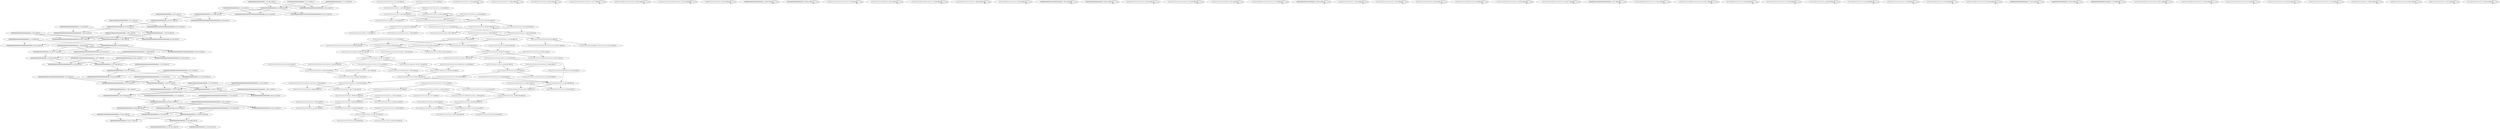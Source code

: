 digraph G {
    "00000010000000000000000000_1-26:5-LEN:26" -> "00000000000000000000_8-27:362-LEN:20";
    "00000010000000000000000000_1-26:5-LEN:26" -> "00000000000000000001000000000000000_8-42:9-LEN:35";
    "00000010000000000000000000_1-26:5-LEN:26" -> "0000000000000000000000000000000000_8-42:11-LEN:34";
    "11111111111111111111_8-28:16-LEN:20" -> "111111111111111111111_10-30:121-LEN:21";
    "000000000000000000000000000_1-28:6-LEN:27" -> "00000000000000000000000000000000_10-42:9-LEN:32";
    "000000000000000000000000000_1-28:6-LEN:27" -> "000000000000000000010000000000000_10-42:15-LEN:33";
    "000000000000000000000000000_1-28:6-LEN:27" -> "00000000000000000000_10-29:331-LEN:20";
    "10000000000000000000_17-36:5-LEN:20" -> "00000000000000000000_18-37:389-LEN:20";
    "10000000000000000000_17-36:5-LEN:20" -> "000000000000000000000000_18-42:5-LEN:24";
    "00000000000000000000_8-27:362-LEN:20" -> "00000000000000000000_9-28:349-LEN:20";
    "00000000000000000000_8-27:362-LEN:20" -> "000000000000000000000000000000000_9-42:16-LEN:33";
    "00000000000000000000_3-23:5-LEN:20" -> "0000000000000000000000000000000000000_5-42:6-LEN:37";
    "00000000000000000000_3-23:5-LEN:20" -> "00000000000000000000_5-24:377-LEN:20";
    "00000000000000000000_11-30:334-LEN:20" -> "000000000000000000000000000000_12-42:6-LEN:30";
    "00000000000000000000_11-30:334-LEN:20" -> "00000000000000000000_12-31:340-LEN:20";
    "00000000000000000000000000000000000_1-36:11-LEN:35" -> "00000000000000000000_18-37:389-LEN:20";
    "00000000000000000000000000000000000_1-36:11-LEN:35" -> "000000000000000000000000_18-42:5-LEN:24";
    "11111111111111111111_16-35:124-LEN:20" -> "11111111111111111111_17-36:145-LEN:20";
    "00000000000000000000_6-25:376-LEN:20" -> "00000000000000000000000000000000000_7-42:14-LEN:35";
    "00000000000000000000_6-25:376-LEN:20" -> "00000000000000000000_7-26:370-LEN:20";
    "1111111111111111111111111101111_1-32:9-LEN:31" -> "111111111111110111111_14-34:116-LEN:21";
    "000000000000000000000000_1-25:9-LEN:24" -> "00000000000000000000000000000000000_7-42:14-LEN:35";
    "000000000000000000000000_1-25:9-LEN:24" -> "00000000000000000000_7-26:370-LEN:20";
    "11111011111111111111_3-22:5-LEN:20" -> "11111011111111111111_3-22:5-LEN:20";
    "000000000000000000000_1-21:385-LEN:21" -> "00000000000000000000_3-22:399-LEN:20";
    "000000000000000000000_1-21:385-LEN:21" -> "000000000000000000010000000000_3-32:5-LEN:30";
    "11111111111111111111_17-36:145-LEN:20" -> "11111111111111111111_18-37:148-LEN:20";
    "11111111111111111111_17-36:145-LEN:20" -> "11111111111111111111111_18-42:9-LEN:23";
    "11111111111111111111_3-22:242-LEN:20" -> "11111111111111111111_4-24:5-LEN:20";
    "11111111111111111111_3-22:242-LEN:20" -> "11111111111111111111_4-23:245-LEN:20";
    "111111111111111111111_17-38:5-LEN:21" -> "111111111111111111111_17-38:5-LEN:21";
    "0000000000000000010000000000000000000_1-37:14-LEN:37" -> "00000000000000000000_19-38:411-LEN:20";
    "11111101111111111111_5-24:5-LEN:20" -> "11111101111111111111_5-24:5-LEN:20";
    "111111111111111011111111111_1-27:7-LEN:27" -> "111111111111111011111111111_1-27:7-LEN:27";
    "1111111111101111111111111_10-34:5-LEN:25" -> "1111111111101111111111111_10-34:5-LEN:25";
    "1111111111111111110111111111_15-42:5-LEN:28" -> "1111111111111111110111111111_15-42:5-LEN:28";
    "11001111111111111111_22-42:5-LEN:20" -> "11001111111111111111_22-42:5-LEN:20";
    "000000000010000000000000000000_1-30:7-LEN:30" -> "000000000000000000000000000000_12-42:6-LEN:30";
    "000000000010000000000000000000_1-30:7-LEN:30" -> "00000000000000000000_12-31:340-LEN:20";
    "000000000000000000000000_15-40:5-LEN:24" -> "000000000000000000000000_15-40:5-LEN:24";
    "001000000000000000000_20-40:5-LEN:21" -> "001000000000000000000_20-40:5-LEN:21";
    "11111111111111111110_6-25:15-LEN:20" -> "111111111111111111011111111_7-34:5-LEN:27";
    "11111111111111111110_6-25:15-LEN:20" -> "111111111111111111011_7-27:6-LEN:21";
    "111111111111110111111_14-34:116-LEN:21" -> "11111111111101111111_16-35:118-LEN:20";
    "11111111111111111111111111_1-27:8-LEN:26" -> "11111111111111111111111111_1-27:8-LEN:26";
    "000000000000000000000000000000000000_1-37:14-LEN:36" -> "00000000000000000000_19-38:411-LEN:20";
    "111111111111111111111_1-21:233-LEN:21" -> "11111111111111111111_3-22:242-LEN:20";
    "111111111111111111111_17-38:7-LEN:21" -> "1111111111111111111111_20-42:14-LEN:22";
    "111111111111111111111_17-38:7-LEN:21" -> "11111111111111111111_20-39:163-LEN:20";
    "1111111111111111011111_3-24:5-LEN:22" -> "1111111111111111011111_3-24:5-LEN:22";
    "11111101111111111101111111_10-35:6-LEN:26" -> "11111111111011111111_17-36:139-LEN:20";
    "111111111111111111111111_1-25:8-LEN:24" -> "111111111111111111110_7-28:7-LEN:21";
    "111111111111111111111111_1-25:8-LEN:24" -> "11111111111111111111_7-26:219-LEN:20";
    "000000000000000000000000000000_1-31:15-LEN:30" -> "00000000000000000000_13-32:357-LEN:20";
    "11111111111111111111_19-38:167-LEN:20" -> "1111111111111111111111_20-42:14-LEN:22";
    "11111111111111111111_19-38:167-LEN:20" -> "11111111111111111111_20-39:163-LEN:20";
    "11111111111011110111111111_17-42:6-LEN:26" -> "11111111111011110111111111_17-42:6-LEN:26";
    "11111111101111111111_19-38:150-LEN:20" -> "11111111011111111111_20-39:156-LEN:20";
    "11111111111111111111_18-37:148-LEN:20" -> "11111111111111111111_19-38:167-LEN:20";
    "111111101111111111111111_18-42:6-LEN:24" -> "111111101111111111111111_18-42:6-LEN:24";
    "00000000000000000000_4-23:380-LEN:20" -> "0000000000000000000000000000000000000_5-42:6-LEN:37";
    "00000000000000000000_4-23:380-LEN:20" -> "00000000000000000000_5-24:377-LEN:20";
    "1111111101111111111111_20-42:5-LEN:22" -> "1111111101111111111111_20-42:5-LEN:22";
    "010000000000000000000_1-21:11-LEN:21" -> "00000000000000000000_3-22:399-LEN:20";
    "010000000000000000000_1-21:11-LEN:21" -> "000000000000000000010000000000_3-32:5-LEN:30";
    "0000000000000001000000000000_1-28:5-LEN:28" -> "0000000000000001000000000000_1-28:5-LEN:28";
    "11111111111111111111111111_7-34:7-LEN:26" -> "11111111111111111111_16-35:124-LEN:20";
    "11111111111111111111111111_1-27:12-LEN:26" -> "11111111111111111110_9-28:100-LEN:20";
    "11111111111111111111111111_1-27:12-LEN:26" -> "111111111111111111111111111111111_9-42:8-LEN:33";
    "11111111111111111111111111_1-27:12-LEN:26" -> "11111111111111111111_9-28:104-LEN:20";
    "1111111111111111111111111_1-26:9-LEN:25" -> "11111111111111111110_8-27:22-LEN:20";
    "1111111111111111111111111_1-26:9-LEN:25" -> "11111111111111111111_8-27:201-LEN:20";
    "0000000000000000000000_20-42:5-LEN:22" -> "0000000000000000000000_20-42:5-LEN:22";
    "00000000000000000000_19-38:411-LEN:20" -> "00000000000000000001000_20-42:5-LEN:23";
    "00000000000000000000_19-38:411-LEN:20" -> "0000000000000000000000_20-42:14-LEN:22";
    "00000000000000000000_19-38:411-LEN:20" -> "00000000000000000000_20-39:406-LEN:20";
    "1110111111111111111111_21-42:5-LEN:22" -> "1110111111111111111111_21-42:5-LEN:22";
    "11111111111111101111_13-32:114-LEN:20" -> "111111111111110111111_14-34:116-LEN:21";
    "1111111111111111111111_10-32:5-LEN:22" -> "111111111111111111111_14-34:124-LEN:21";
    "1111111111111111111111111_17-42:9-LEN:25" -> "1111111111111111111111111_17-42:9-LEN:25";
    "00000000000000000000000000000000000000_1-39:14-LEN:38" -> "000000000000000000000_21-42:6-LEN:21";
    "00000000000000000000000000000000000000_1-39:14-LEN:38" -> "00000000000000000000_21-40:420-LEN:20";
    "00000000000000000000000000000000_1-33:18-LEN:32" -> "000000000000000000000000000_15-42:10-LEN:27";
    "00000000000000000000000000000000_1-33:18-LEN:32" -> "000000000000000000000_15-35:377-LEN:21";
    "111111111111111111111_8-29:15-LEN:21" -> "111111111111111111111_10-31:23-LEN:21";
    "1111111111111111110111_9-31:5-LEN:22" -> "1111111111111111110111_9-31:5-LEN:22";
    "111111111011111111111111111_1-27:6-LEN:27" -> "111111111011111111111111111_1-27:6-LEN:27";
    "00000000000000100000000_14-36:5-LEN:23" -> "00000000000000100000000_14-36:5-LEN:23";
    "11110111111111111111_1-20:5-LEN:20" -> "11110111111111111111_1-20:5-LEN:20";
    "00000000000000000000_12-31:340-LEN:20" -> "00000000000000000000_13-32:357-LEN:20";
    "1111111111111111111111_1-23:5-LEN:22" -> "1111111111111111111111_1-23:5-LEN:22";
    "00000000000000000000_14-33:365-LEN:20" -> "000000000000000000000000000_15-42:10-LEN:27";
    "00000000000000000000_14-33:365-LEN:20" -> "000000000000000000000_15-35:377-LEN:21";
    "11111111111111111111111111111111111_1-36:9-LEN:35" -> "11111111111111111111_18-37:148-LEN:20";
    "11111111111111111111111111111111111_1-36:9-LEN:35" -> "11111111111111111111111_18-42:9-LEN:23";
    "111111111111111111111_12-32:123-LEN:21" -> "111111111111111111111_14-34:124-LEN:21";
    "00000000000000000000_3-22:399-LEN:20" -> "00000000000000000000_4-23:380-LEN:20";
    "00000000000000000000_3-22:399-LEN:20" -> "00000000000000000000000000000000000000_4-42:14-LEN:38";
    "00000000000000000000_3-22:399-LEN:20" -> "000000000000000000010000000000000000000_4-42:12-LEN:39";
    "000010000000000000000000_1-24:7-LEN:24" -> "00000000000000000000_6-25:376-LEN:20";
    "000010000000000000000000_1-24:7-LEN:24" -> "000000000000000000000000000000000000_6-42:5-LEN:36";
    "11111111111111111111_6-26:5-LEN:20" -> "11111111111111111111_6-26:5-LEN:20";
    "111111111111110111111_4-24:5-LEN:21" -> "111111111111110111111_4-24:5-LEN:21";
    "11111111111111111111_21-40:153-LEN:20" -> "11111111111111111111_22-41:157-LEN:20";
    "1101111111111111111111_1-22:8-LEN:22" -> "11111111111111111111_4-24:5-LEN:20";
    "1101111111111111111111_1-22:8-LEN:22" -> "11111111111111111111_4-23:245-LEN:20";
    "11111111111111111110_8-28:12-LEN:20" -> "11111111111111111101_10-29:107-LEN:20";
    "11111111111111111110_8-28:12-LEN:20" -> "111111111111111111001_10-30:5-LEN:21";
    "11111111111111111111_1-21:12-LEN:20" -> "11111111111111111111_3-22:242-LEN:20";
    "11111111111111111111_22-41:157-LEN:20" -> "11111111111111111110_23-42:6-LEN:20";
    "11111111111111111111_22-41:157-LEN:20" -> "11111111111111111111_23-42:154-LEN:20";
    "11111111111111110111111_5-27:6-LEN:23" -> "11111111111111110111111_5-27:6-LEN:23";
    "11111111111011111111111111_16-42:8-LEN:26" -> "11111111111011111111111111_16-42:8-LEN:26";
    "111111111111111111111_10-31:23-LEN:21" -> "11111111111111111111111111111_12-42:6-LEN:29";
    "111111111111111111111_10-31:23-LEN:21" -> "11111111111111111111111_12-35:20-LEN:23";
    "11111111111111111110_9-28:100-LEN:20" -> "11111111111111111101_10-29:107-LEN:20";
    "11111111111111111110_9-28:100-LEN:20" -> "111111111111111111001_10-30:5-LEN:21";
    "00000000000000000000_18-37:389-LEN:20" -> "00000000000000000000_19-38:411-LEN:20";
    "1111111111111011111111111111_14-42:7-LEN:28" -> "1111111111111011111111111111_14-42:7-LEN:28";
    "0000000001000000000000000000_1-28:7-LEN:28" -> "0000000001000000000000000000_1-28:7-LEN:28";
    "0000010000000000000000000_11-35:5-LEN:25" -> "00000000000000000001000000_17-42:11-LEN:26";
    "0000010000000000000000000_11-35:5-LEN:25" -> "00000000000000000000_17-36:377-LEN:20";
    "1111111101011111111111111_17-42:5-LEN:25" -> "1111111101011111111111111_17-42:5-LEN:25";
    "11111111111111111110_8-27:22-LEN:20" -> "1111111111111111110011111111111111_9-42:15-LEN:34";
    "11111111111111111110_8-27:22-LEN:20" -> "1111111111111111110111111111111111_9-42:11-LEN:34";
    "111101111111111111111111_17-40:6-LEN:24" -> "11111111111111111111_22-41:157-LEN:20";
    "11111111111111001111111111111_14-42:7-LEN:29" -> "11111111111111001111111111111_14-42:7-LEN:29";
    "11111111011111111111_20-39:156-LEN:20" -> "111111101111111111111_21-41:154-LEN:21";
    "11111111011111111111_20-39:156-LEN:20" -> "111111101111111111111_21-42:10-LEN:21";
    "111111111111111111101111111_8-35:20-LEN:27" -> "11111111111011111111_17-36:139-LEN:20";
    "111111011011111111111_22-42:6-LEN:21" -> "111111011011111111111_22-42:6-LEN:21";
    "11111111111111111111_4-24:5-LEN:20" -> "11111111111111111111_4-24:5-LEN:20";
    "00000000000000000000_5-24:377-LEN:20" -> "00000000000000000000_6-25:376-LEN:20";
    "00000000000000000000_5-24:377-LEN:20" -> "000000000000000000000000000000000000_6-42:5-LEN:36";
    "111111111111111111111111_17-41:6-LEN:24" -> "111111111111111111111111_17-41:6-LEN:24";
    "11111111111011111111_17-36:139-LEN:20" -> "11111111110111111111111_18-42:9-LEN:23";
    "11111111111011111111_17-36:139-LEN:20" -> "11111111110111111111_18-37:136-LEN:20";
    "11111111011111111111_20-40:5-LEN:20" -> "11111111011111111111_20-40:5-LEN:20";
    "00000000000000000000_20-39:406-LEN:20" -> "000000000000000000000_21-42:6-LEN:21";
    "00000000000000000000_20-39:406-LEN:20" -> "00000000000000000000_21-40:420-LEN:20";
    "11111111110111111111_18-37:136-LEN:20" -> "11111111101111111111_19-38:150-LEN:20";
    "11111111111111111111_6-25:218-LEN:20" -> "111111111111111111110_7-28:7-LEN:21";
    "11111111111111111111_6-25:218-LEN:20" -> "11111111111111111111_7-26:219-LEN:20";
    "11111111111111111111111111_1-27:17-LEN:26" -> "11111111111111111110111111111_8-37:8-LEN:29";
    "11111111111111111111111111_1-27:17-LEN:26" -> "11111111111111111111111111111_8-37:11-LEN:29";
    "11111110111111111111_23-42:6-LEN:20" -> "11111110111111111111_23-42:6-LEN:20";
    "11111111111111111101_10-29:107-LEN:20" -> "111111111111111110111_11-31:117-LEN:21";
    "1111111111111111111111_1-23:6-LEN:22" -> "1111111111111111111111_1-23:6-LEN:22";
    "11111111111011111111_13-32:5-LEN:20" -> "11111111111011111111_13-32:5-LEN:20";
    "1111111111101111111111111_18-42:6-LEN:25" -> "1111111111101111111111111_18-42:6-LEN:25";
    "00000000000000000000000_17-40:5-LEN:23" -> "00000000000000000000000_17-40:5-LEN:23";
    "00000000000000000000_7-26:370-LEN:20" -> "00000000000000000000_8-27:362-LEN:20";
    "00000000000000000000_7-26:370-LEN:20" -> "00000000000000000001000000000000000_8-42:9-LEN:35";
    "00000000000000000000_7-26:370-LEN:20" -> "0000000000000000000000000000000000_8-42:11-LEN:34";
    "0000000000000000000000000000000000_1-35:12-LEN:34" -> "00000000000000000001000000_17-42:11-LEN:26";
    "0000000000000000000000000000000000_1-35:12-LEN:34" -> "00000000000000000000_17-36:377-LEN:20";
    "1111111111111011111111_14-36:5-LEN:22" -> "11111111110111111111111_18-42:9-LEN:23";
    "1111111111111011111111_14-36:5-LEN:22" -> "11111111110111111111_18-37:136-LEN:20";
    "1111111111111111111101111111111_7-38:8-LEN:31" -> "11111111011111111111_20-39:156-LEN:20";
    "111111111111111110111_11-31:117-LEN:21" -> "11111111111111101111_13-32:114-LEN:20";
    "111111111111111110111_11-31:117-LEN:21" -> "11111111111111101111111111111_13-42:6-LEN:29";
    "0000000000000000000000000000000000000_1-38:11-LEN:37" -> "00000000000000000001000_20-42:5-LEN:23";
    "0000000000000000000000000000000000000_1-38:11-LEN:37" -> "0000000000000000000000_20-42:14-LEN:22";
    "0000000000000000000000000000000000000_1-38:11-LEN:37" -> "00000000000000000000_20-39:406-LEN:20";
    "111111111111111111111_10-30:121-LEN:21" -> "1111111111111111111011111111111_12-42:7-LEN:31";
    "111111111111111111111_10-30:121-LEN:21" -> "111111111111111111111_12-32:123-LEN:21";
    "11111111111111111111111111_1-27:38-LEN:26" -> "111111111111111111111_8-29:15-LEN:21";
    "11111111111111111111111111_1-27:38-LEN:26" -> "111111111111111111101111111_8-35:20-LEN:27";
    "1111111111111111111111111_1-27:10-LEN:25" -> "11111111111111111111111111_7-34:7-LEN:26";
    "1111111111111111111111111_1-27:10-LEN:25" -> "11111111111111111110111111_7-34:5-LEN:26";
    "11111111111111111111_3-23:6-LEN:20" -> "11111111111111111110111_5-27:6-LEN:23";
    "11111111111111111111_3-23:6-LEN:20" -> "1111111111111111111111111111111111111_5-42:6-LEN:37";
    "11111111111111111111_3-23:6-LEN:20" -> "11111111111111111111_5-24:235-LEN:20";
    "00000000010000000000_19-38:5-LEN:20" -> "00000000010000000000_19-38:5-LEN:20";
    "11111111111111111110111111111_8-37:8-LEN:29" -> "11111111101111111111_19-38:150-LEN:20";
    "000000000000000000000_1-22:6-LEN:21" -> "00000000000000000000_4-23:380-LEN:20";
    "000000000000000000000_1-22:6-LEN:21" -> "00000000000000000000000000000000000000_4-42:14-LEN:38";
    "000000000000000000000_1-22:6-LEN:21" -> "000000000000000000010000000000000000000_4-42:12-LEN:39";
    "0000000000000000001000000_3-27:6-LEN:25" -> "0000000000000000001000000_3-27:6-LEN:25";
    "00000000000000000000_21-40:420-LEN:20" -> "00000000000000000000_22-42:27-LEN:20";
    "00000000000000000000_21-40:420-LEN:20" -> "00000000000000000000_22-41:399-LEN:20";
    "101111111111111111111_10-30:5-LEN:21" -> "1111111111111111111011111111111_12-42:7-LEN:31";
    "101111111111111111111_10-30:5-LEN:21" -> "111111111111111111111_12-32:123-LEN:21";
    "000000000000000000000_15-35:377-LEN:21" -> "00000000000000000001000000_17-42:11-LEN:26";
    "000000000000000000000_15-35:377-LEN:21" -> "00000000000000000000_17-36:377-LEN:20";
    "1111111111110111111111111110_1-28:11-LEN:28" -> "1111111111110111111111111110_1-28:11-LEN:28";
    "111111111111111111111_14-34:124-LEN:21" -> "11111111111111111111_16-35:124-LEN:20";
    "0000000010000000000000000000_13-40:5-LEN:28" -> "00000000000000000000_22-42:27-LEN:20";
    "0000000010000000000000000000_13-40:5-LEN:28" -> "00000000000000000000_22-41:399-LEN:20";
    "00000000000000000000_10-30:5-LEN:20" -> "000000000000000000000000000000_12-42:6-LEN:30";
    "00000000000000000000_10-30:5-LEN:20" -> "00000000000000000000_12-31:340-LEN:20";
    "11111111011111111111_19-39:5-LEN:20" -> "111111101111111111111_21-41:154-LEN:21";
    "11111111011111111111_19-39:5-LEN:20" -> "111111101111111111111_21-42:10-LEN:21";
    "11111111111010111111111111_17-42:6-LEN:26" -> "11111111111010111111111111_17-42:6-LEN:26";
    "11111111111111111111111_12-35:20-LEN:23" -> "11111111111111111111_17-36:145-LEN:20";
    "111111111111111111111111_2-27:5-LEN:24" -> "111111111111111111111111_2-27:5-LEN:24";
    "00000000000000000000_17-36:377-LEN:20" -> "00000000000000000000_18-37:389-LEN:20";
    "00000000000000000000_17-36:377-LEN:20" -> "000000000000000000000000_18-42:5-LEN:24";
    "000000000000010000000000000000000_1-33:5-LEN:33" -> "000000000000000000000000000_15-42:10-LEN:27";
    "000000000000010000000000000000000_1-33:5-LEN:33" -> "000000000000000000000_15-35:377-LEN:21";
    "000000000000000000000000000_1-28:6-LEN:27" -> "000000000000000000000000000_1-28:6-LEN:27";
    "1111111111111111111111_20-42:5-LEN:22" -> "1111111111111111111111_20-42:5-LEN:22";
    "1111111111111111111111111_1-26:15-LEN:25" -> "11111111111111111110_7-27:5-LEN:20";
    "1111111111111111111111111_1-26:15-LEN:25" -> "1111111111111111111101111111111_7-38:8-LEN:31";
    "11111111111111111111_7-26:219-LEN:20" -> "11111111111111111110_8-27:22-LEN:20";
    "11111111111111111111_7-26:219-LEN:20" -> "11111111111111111111_8-27:201-LEN:20";
    "1111111111111111111111111_1-27:5-LEN:25" -> "1111111111111111111111111_1-27:5-LEN:25";
    "00000000000000000000_9-28:349-LEN:20" -> "00000000000000000000000000000000_10-42:9-LEN:32";
    "00000000000000000000_9-28:349-LEN:20" -> "000000000000000000010000000000000_10-42:15-LEN:33";
    "00000000000000000000_9-28:349-LEN:20" -> "00000000000000000000_10-29:331-LEN:20";
    "11111111111111111111111111111_8-37:11-LEN:29" -> "11111111111111111111_19-38:167-LEN:20";
    "0000000000000000000000000000_1-29:8-LEN:28" -> "00000000000000000000_11-30:334-LEN:20";
    "0000000000000000000000000000_1-29:8-LEN:28" -> "0000000000000000000000000000000_11-42:6-LEN:31";
    "0000000000000000000000000_1-26:5-LEN:25" -> "00000000000000000000_8-27:362-LEN:20";
    "0000000000000000000000000_1-26:5-LEN:25" -> "00000000000000000001000000000000000_8-42:9-LEN:35";
    "0000000000000000000000000_1-26:5-LEN:25" -> "0000000000000000000000000000000000_8-42:11-LEN:34";
    "00000000000000000000_13-32:357-LEN:20" -> "00000000000000000000_14-33:365-LEN:20";
    "00000000000000000000_13-32:357-LEN:20" -> "0000000000000000000000000000_14-42:10-LEN:28";
    "1111111111111111111111111101_1-29:6-LEN:28" -> "111111111111111110111_11-31:117-LEN:21";
    "11111111111111111111_20-39:163-LEN:20" -> "111111111111111111111_21-42:10-LEN:21";
    "11111111111111111111_20-39:163-LEN:20" -> "11111111111111111111_21-40:153-LEN:20";
    "11111111111111111111_4-23:245-LEN:20" -> "11111111111111111110111_5-27:6-LEN:23";
    "11111111111111111111_4-23:245-LEN:20" -> "1111111111111111111111111111111111111_5-42:6-LEN:37";
    "11111111111111111111_4-23:245-LEN:20" -> "11111111111111111111_5-24:235-LEN:20";
    "11111111111111101111_10-29:5-LEN:20" -> "11111111111111101111_10-29:5-LEN:20";
    "00000000000000000000_1-21:10-LEN:20" -> "00000000000000000000_3-22:399-LEN:20";
    "00000000000000000000_1-21:10-LEN:20" -> "000000000000000000010000000000_3-32:5-LEN:30";
    "111111101111111111111_21-41:154-LEN:21" -> "11111011111111111110_23-42:10-LEN:20";
    "111111101111111111111_21-41:154-LEN:21" -> "11111011111111111111_23-42:149-LEN:20";
    "11111111111111111110111111_7-34:5-LEN:26" -> "11111111111101111111_16-35:118-LEN:20";
    "11111111111111111111_9-28:104-LEN:20" -> "111111111111111111111_10-30:121-LEN:21";
    "110111111111111111111_6-26:5-LEN:21" -> "110111111111111111111_6-26:5-LEN:21";
    "11111111111101111111_16-35:118-LEN:20" -> "11111111111011111111_17-36:139-LEN:20";
    "11111111111111111111111111_1-27:33-LEN:26" -> "11111111111111111111_8-28:16-LEN:20";
    "11111111111111111111111111_1-27:33-LEN:26" -> "11111111111111111110_8-28:12-LEN:20";
    "1111111111111111111111_17-39:5-LEN:22" -> "111111111111111111111_21-42:10-LEN:21";
    "1111111111111111111111_17-39:5-LEN:22" -> "11111111111111111111_21-40:153-LEN:20";
    "0000000000000000000000000000000_1-32:15-LEN:31" -> "00000000000000000000_14-33:365-LEN:20";
    "0000000000000000000000000000000_1-32:15-LEN:31" -> "0000000000000000000000000000_14-42:10-LEN:28";
    "11111111111111111111_8-27:201-LEN:20" -> "11111111111111111110_9-28:100-LEN:20";
    "11111111111111111111_8-27:201-LEN:20" -> "111111111111111111111111111111111_9-42:8-LEN:33";
    "11111111111111111111_8-27:201-LEN:20" -> "11111111111111111111_9-28:104-LEN:20";
    "11111111111111111111_5-24:235-LEN:20" -> "11111111111111111110_6-25:15-LEN:20";
    "11111111111111111111_5-24:235-LEN:20" -> "11111111111111111111_6-25:218-LEN:20";
    "11111111111111111111_5-24:235-LEN:20" -> "11111111111111111111_6-26:5-LEN:20";
    "00000000000000000000_22-41:399-LEN:20" -> "00000000000000000000_23-42:397-LEN:20";
    "00000000000000000000_22-41:399-LEN:20" -> "00000000000000000001_23-42:6-LEN:20";
    "11011111111111111111_3-22:5-LEN:20" -> "11011111111111111111_3-22:5-LEN:20";
    "00000000000000000000_10-29:331-LEN:20" -> "00000000000000000000_11-30:334-LEN:20";
    "00000000000000000000_10-29:331-LEN:20" -> "0000000000000000000000000000000_11-42:6-LEN:31";
    "00000000000000000000000000_1-27:8-LEN:26" -> "00000000000000000000_9-28:349-LEN:20";
    "00000000000000000000000000_1-27:8-LEN:26" -> "000000000000000000000000000000000_9-42:16-LEN:33";
    "111111111111111111111111111_1-29:8-LEN:27" -> "111111111111111111111_10-31:23-LEN:21";
    "11111111101111111111_16-36:5-LEN:20" -> "11111111101111111111_16-36:5-LEN:20";
}
